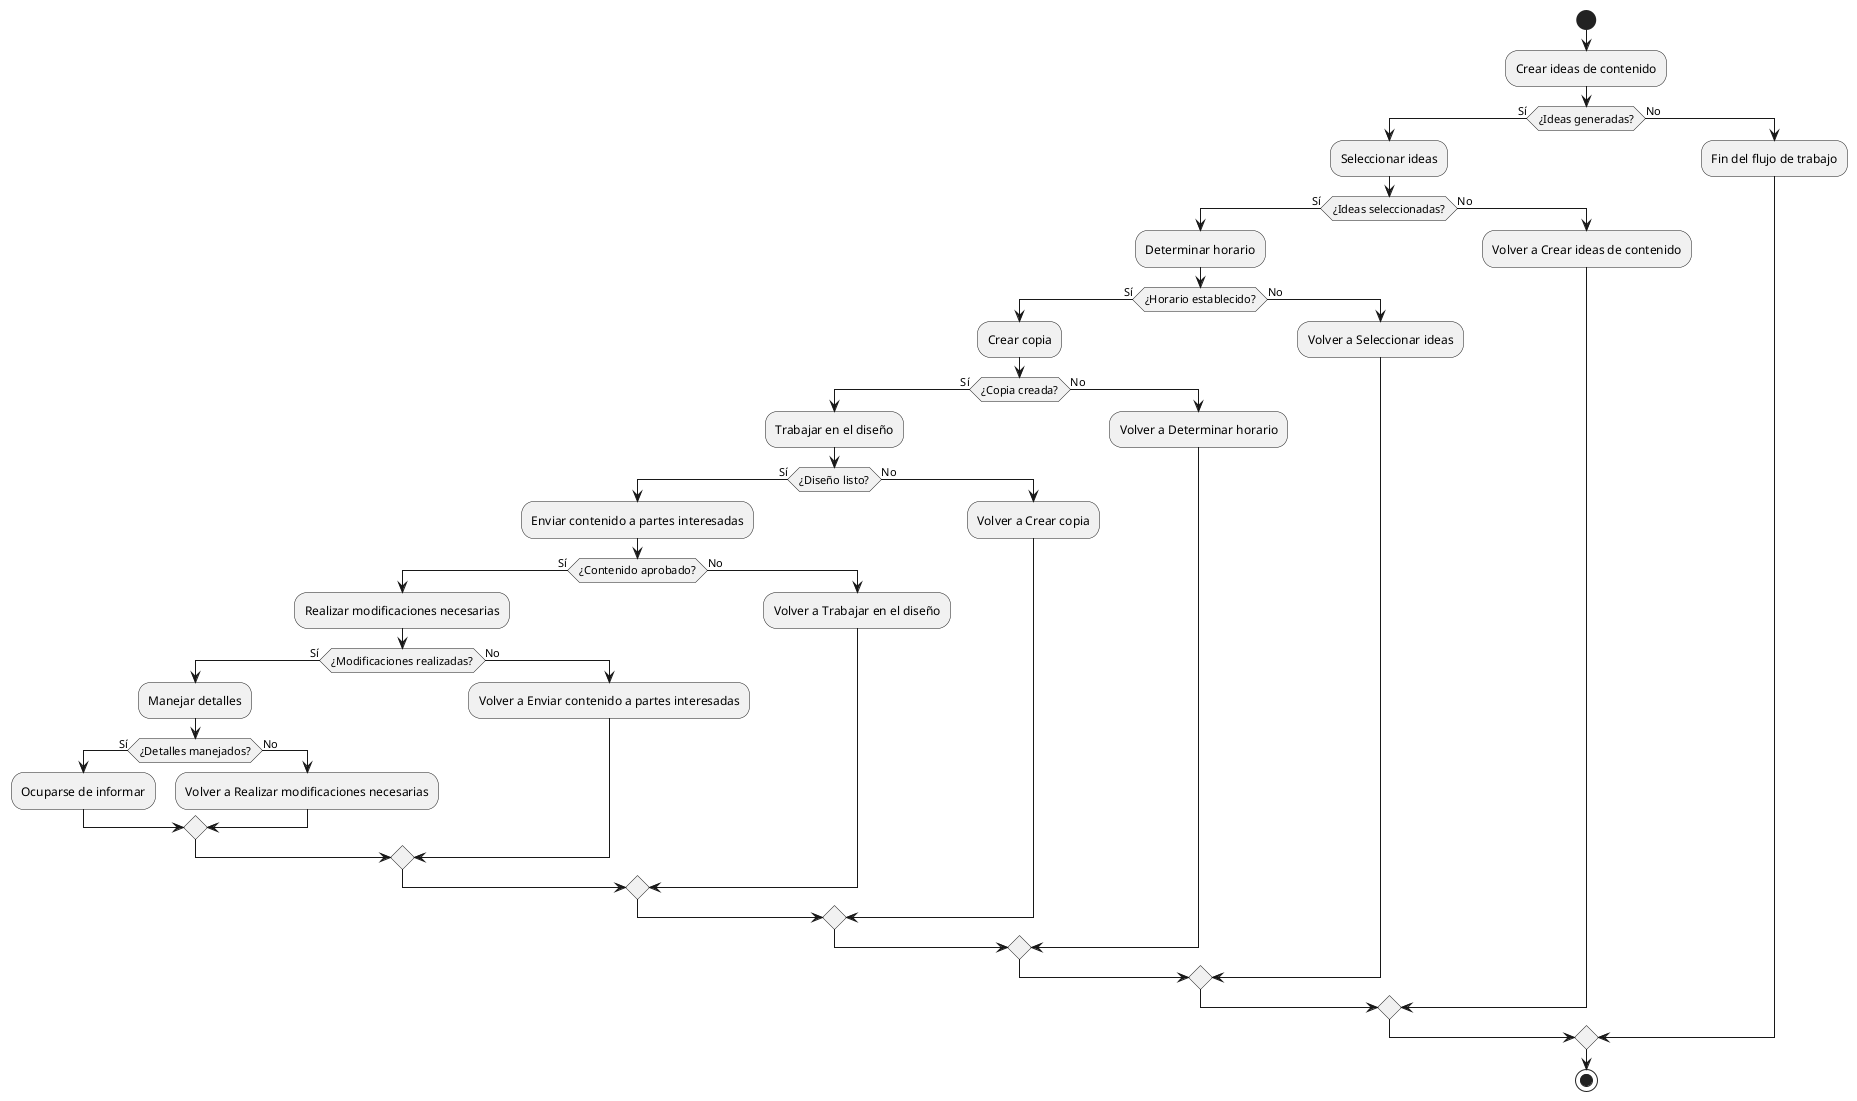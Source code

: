 @startuml

start
:Crear ideas de contenido;
if (¿Ideas generadas?) then (Sí)
  :Seleccionar ideas;
  if (¿Ideas seleccionadas?) then (Sí)
    :Determinar horario;
    if (¿Horario establecido?) then (Sí)
      :Crear copia;
      if (¿Copia creada?) then (Sí)
        :Trabajar en el diseño;
        if (¿Diseño listo?) then (Sí)
          :Enviar contenido a partes interesadas;
          if (¿Contenido aprobado?) then (Sí)
            :Realizar modificaciones necesarias;
            if (¿Modificaciones realizadas?) then (Sí)
              :Manejar detalles;
              if (¿Detalles manejados?) then (Sí)
                :Ocuparse de informar;
              else (No)
                :Volver a Realizar modificaciones necesarias;
              endif
            else (No)
              :Volver a Enviar contenido a partes interesadas;
            endif
          else (No)
            :Volver a Trabajar en el diseño;
          endif
        else (No)
          :Volver a Crear copia;
        endif
      else (No)
        :Volver a Determinar horario;
      endif
    else (No)
      :Volver a Seleccionar ideas;
    endif
  else (No)
    :Volver a Crear ideas de contenido;
  endif
else (No)
  :Fin del flujo de trabajo;
endif

stop

@enduml
